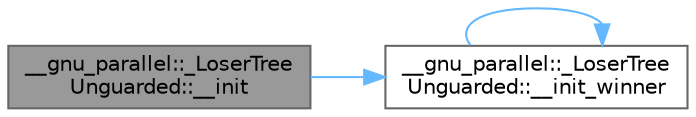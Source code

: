 digraph "__gnu_parallel::_LoserTreeUnguarded::__init"
{
 // LATEX_PDF_SIZE
  bgcolor="transparent";
  edge [fontname=Helvetica,fontsize=10,labelfontname=Helvetica,labelfontsize=10];
  node [fontname=Helvetica,fontsize=10,shape=box,height=0.2,width=0.4];
  rankdir="LR";
  Node1 [id="Node000001",label="__gnu_parallel::_LoserTree\lUnguarded::__init",height=0.2,width=0.4,color="gray40", fillcolor="grey60", style="filled", fontcolor="black",tooltip=" "];
  Node1 -> Node2 [id="edge5_Node000001_Node000002",color="steelblue1",style="solid",tooltip=" "];
  Node2 [id="Node000002",label="__gnu_parallel::_LoserTree\lUnguarded::__init_winner",height=0.2,width=0.4,color="grey40", fillcolor="white", style="filled",URL="$class____gnu__parallel_1_1___loser_tree_unguarded.html#a9138f307e9ac117e8862da768587a84d",tooltip=" "];
  Node2 -> Node2 [id="edge6_Node000002_Node000002",color="steelblue1",style="solid",tooltip=" "];
}
